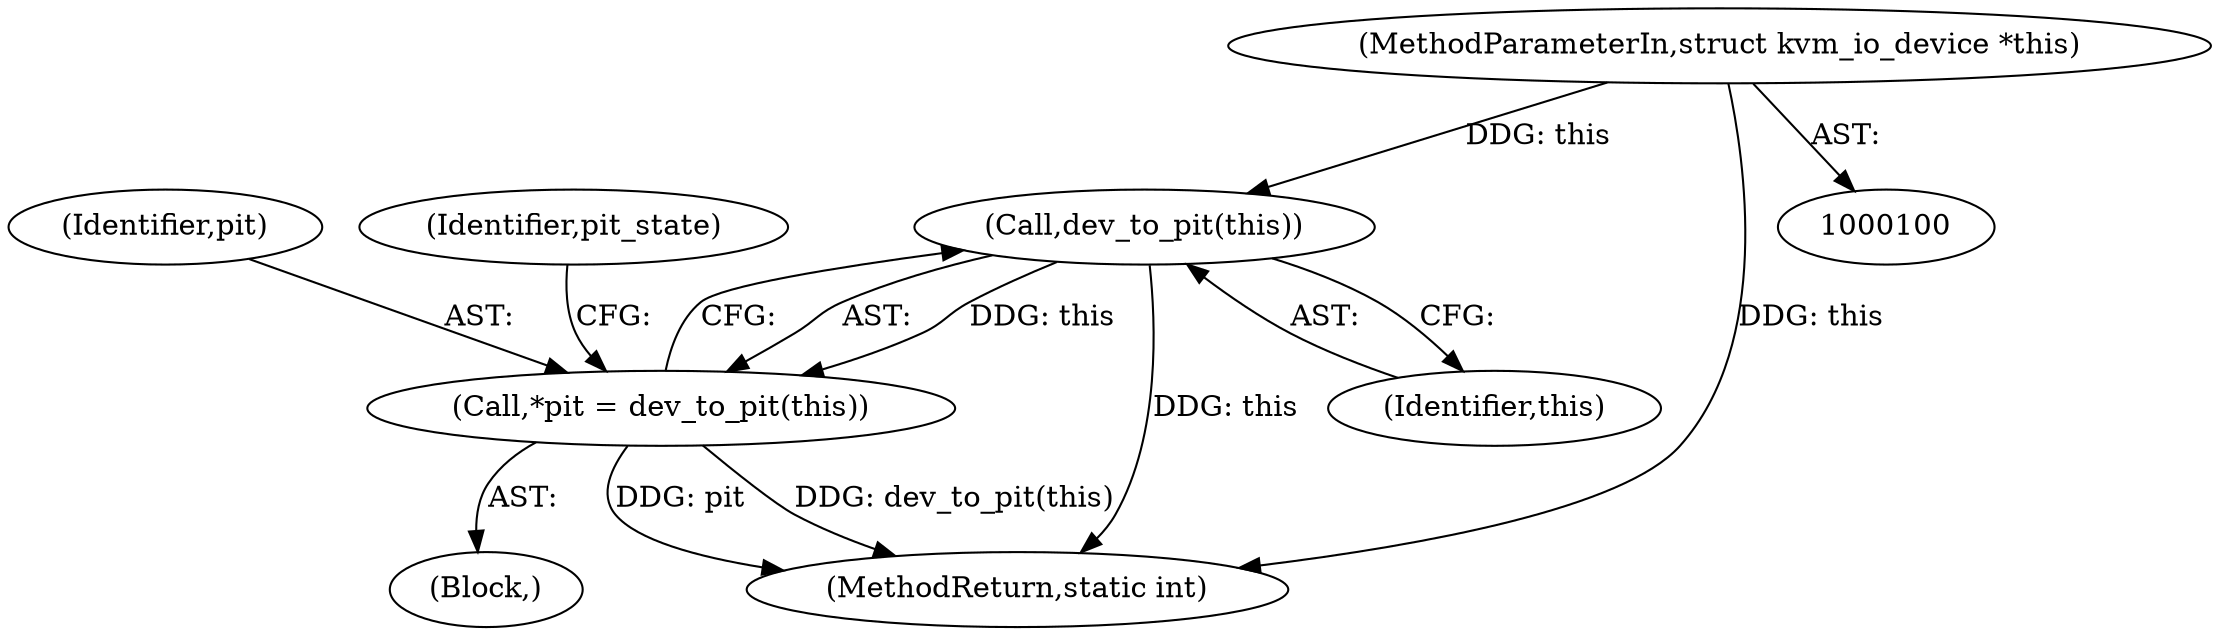 digraph "0_linux_ee73f656a604d5aa9df86a97102e4e462dd79924@pointer" {
"1000109" [label="(Call,dev_to_pit(this))"];
"1000101" [label="(MethodParameterIn,struct kvm_io_device *this)"];
"1000107" [label="(Call,*pit = dev_to_pit(this))"];
"1000109" [label="(Call,dev_to_pit(this))"];
"1000107" [label="(Call,*pit = dev_to_pit(this))"];
"1000105" [label="(Block,)"];
"1000108" [label="(Identifier,pit)"];
"1000113" [label="(Identifier,pit_state)"];
"1000318" [label="(MethodReturn,static int)"];
"1000101" [label="(MethodParameterIn,struct kvm_io_device *this)"];
"1000110" [label="(Identifier,this)"];
"1000109" -> "1000107"  [label="AST: "];
"1000109" -> "1000110"  [label="CFG: "];
"1000110" -> "1000109"  [label="AST: "];
"1000107" -> "1000109"  [label="CFG: "];
"1000109" -> "1000318"  [label="DDG: this"];
"1000109" -> "1000107"  [label="DDG: this"];
"1000101" -> "1000109"  [label="DDG: this"];
"1000101" -> "1000100"  [label="AST: "];
"1000101" -> "1000318"  [label="DDG: this"];
"1000107" -> "1000105"  [label="AST: "];
"1000108" -> "1000107"  [label="AST: "];
"1000113" -> "1000107"  [label="CFG: "];
"1000107" -> "1000318"  [label="DDG: pit"];
"1000107" -> "1000318"  [label="DDG: dev_to_pit(this)"];
}
